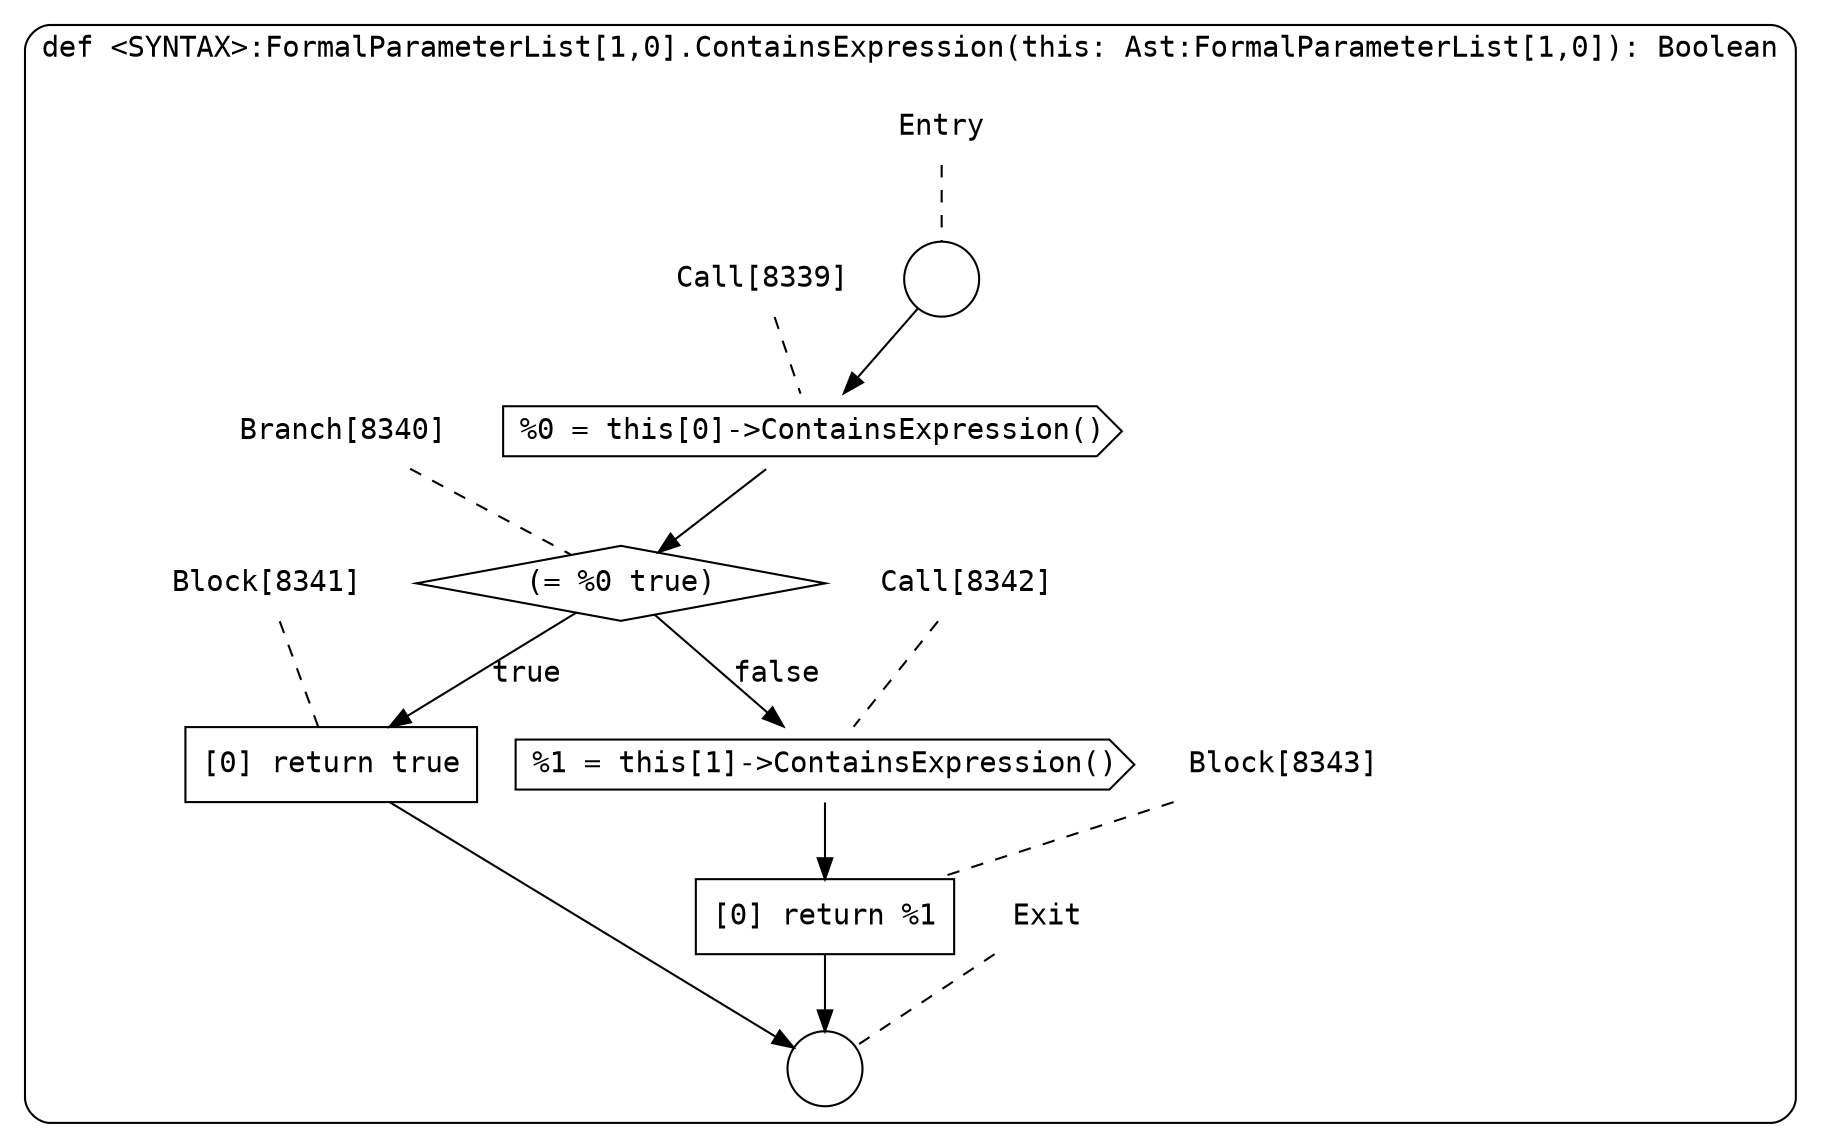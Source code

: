 digraph {
  graph [fontname = "Consolas"]
  node [fontname = "Consolas"]
  edge [fontname = "Consolas"]
  subgraph cluster1533 {
    label = "def <SYNTAX>:FormalParameterList[1,0].ContainsExpression(this: Ast:FormalParameterList[1,0]): Boolean"
    style = rounded
    cluster1533_entry_name [shape=none, label=<<font color="black">Entry</font>>]
    cluster1533_entry_name -> cluster1533_entry [arrowhead=none, color="black", style=dashed]
    cluster1533_entry [shape=circle label=" " color="black" fillcolor="white" style=filled]
    cluster1533_entry -> node8339 [color="black"]
    cluster1533_exit_name [shape=none, label=<<font color="black">Exit</font>>]
    cluster1533_exit_name -> cluster1533_exit [arrowhead=none, color="black", style=dashed]
    cluster1533_exit [shape=circle label=" " color="black" fillcolor="white" style=filled]
    node8339_name [shape=none, label=<<font color="black">Call[8339]</font>>]
    node8339_name -> node8339 [arrowhead=none, color="black", style=dashed]
    node8339 [shape=cds, label=<<font color="black">%0 = this[0]-&gt;ContainsExpression()</font>> color="black" fillcolor="white", style=filled]
    node8339 -> node8340 [color="black"]
    node8340_name [shape=none, label=<<font color="black">Branch[8340]</font>>]
    node8340_name -> node8340 [arrowhead=none, color="black", style=dashed]
    node8340 [shape=diamond, label=<<font color="black">(= %0 true)</font>> color="black" fillcolor="white", style=filled]
    node8340 -> node8341 [label=<<font color="black">true</font>> color="black"]
    node8340 -> node8342 [label=<<font color="black">false</font>> color="black"]
    node8341_name [shape=none, label=<<font color="black">Block[8341]</font>>]
    node8341_name -> node8341 [arrowhead=none, color="black", style=dashed]
    node8341 [shape=box, label=<<font color="black">[0] return true<BR ALIGN="LEFT"/></font>> color="black" fillcolor="white", style=filled]
    node8341 -> cluster1533_exit [color="black"]
    node8342_name [shape=none, label=<<font color="black">Call[8342]</font>>]
    node8342_name -> node8342 [arrowhead=none, color="black", style=dashed]
    node8342 [shape=cds, label=<<font color="black">%1 = this[1]-&gt;ContainsExpression()</font>> color="black" fillcolor="white", style=filled]
    node8342 -> node8343 [color="black"]
    node8343_name [shape=none, label=<<font color="black">Block[8343]</font>>]
    node8343_name -> node8343 [arrowhead=none, color="black", style=dashed]
    node8343 [shape=box, label=<<font color="black">[0] return %1<BR ALIGN="LEFT"/></font>> color="black" fillcolor="white", style=filled]
    node8343 -> cluster1533_exit [color="black"]
  }
}